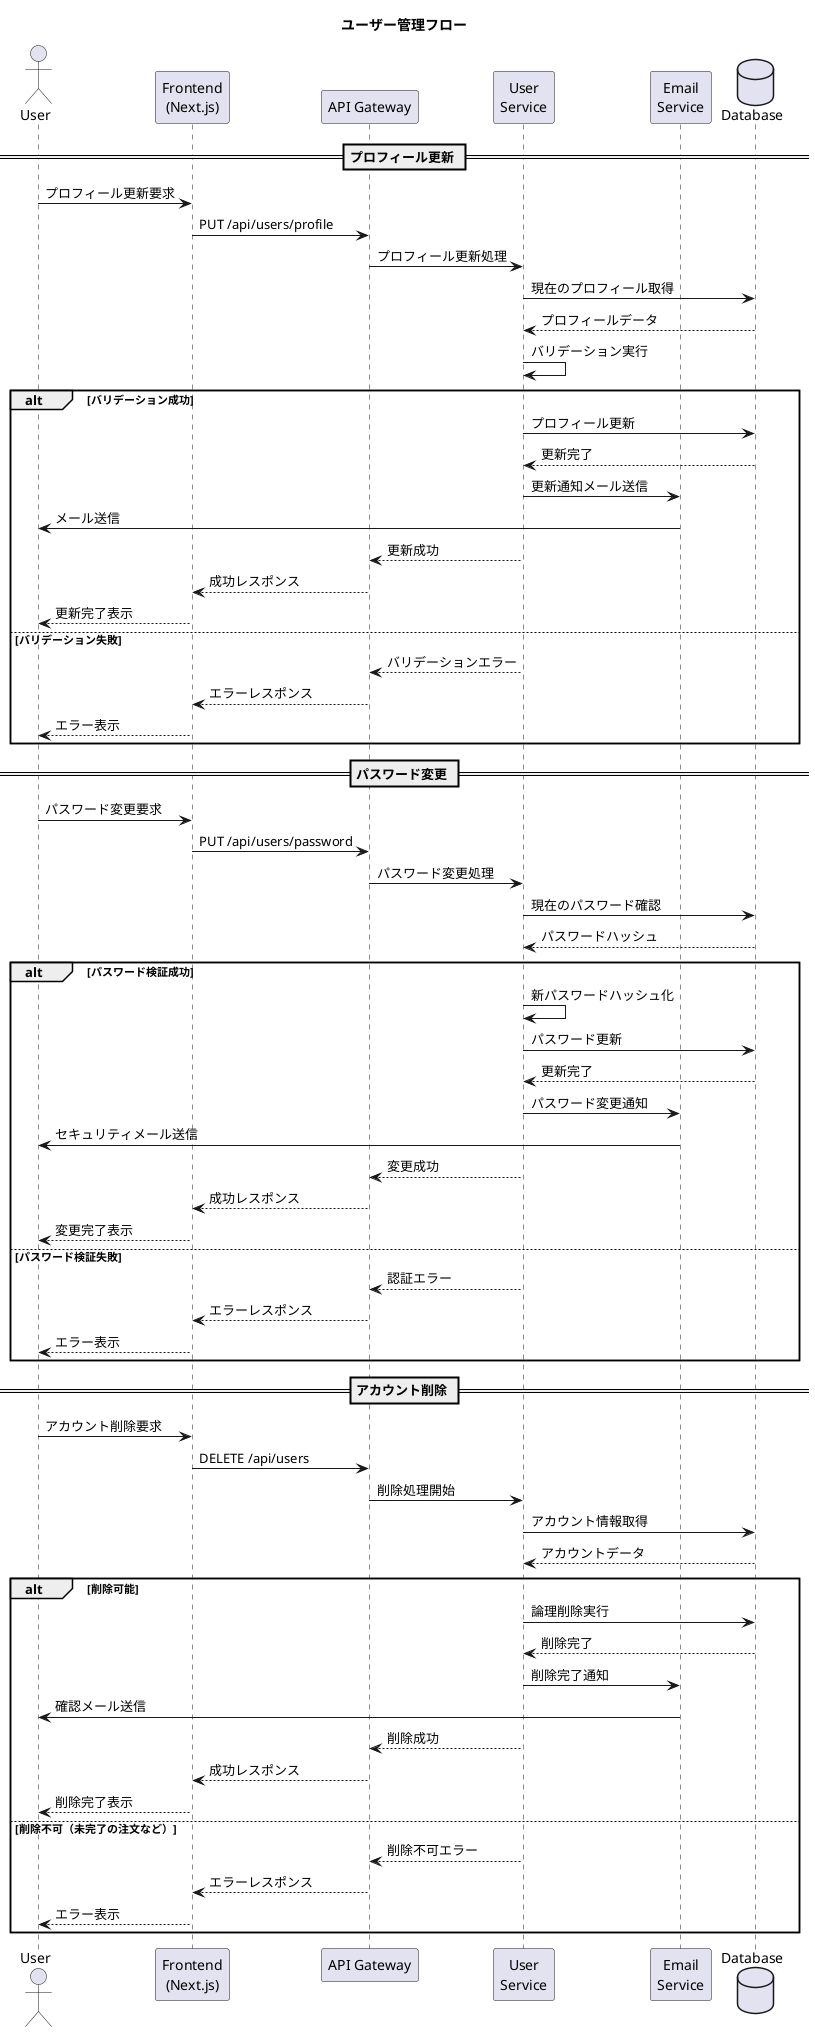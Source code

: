 @startuml
title ユーザー管理フロー

actor User
participant "Frontend\n(Next.js)" as Frontend
participant "API Gateway" as Gateway
participant "User\nService" as UserService
participant "Email\nService" as EmailService
database "Database" as DB

== プロフィール更新 ==
User -> Frontend: プロフィール更新要求
Frontend -> Gateway: PUT /api/users/profile
Gateway -> UserService: プロフィール更新処理

UserService -> DB: 現在のプロフィール取得
DB --> UserService: プロフィールデータ
UserService -> UserService: バリデーション実行

alt バリデーション成功
    UserService -> DB: プロフィール更新
    DB --> UserService: 更新完了
    UserService -> EmailService: 更新通知メール送信
    EmailService -> User: メール送信
    UserService --> Gateway: 更新成功
    Gateway --> Frontend: 成功レスポンス
    Frontend --> User: 更新完了表示
else バリデーション失敗
    UserService --> Gateway: バリデーションエラー
    Gateway --> Frontend: エラーレスポンス
    Frontend --> User: エラー表示
end

== パスワード変更 ==
User -> Frontend: パスワード変更要求
Frontend -> Gateway: PUT /api/users/password
Gateway -> UserService: パスワード変更処理
UserService -> DB: 現在のパスワード確認
DB --> UserService: パスワードハッシュ

alt パスワード検証成功
    UserService -> UserService: 新パスワードハッシュ化
    UserService -> DB: パスワード更新
    DB --> UserService: 更新完了
    UserService -> EmailService: パスワード変更通知
    EmailService -> User: セキュリティメール送信
    UserService --> Gateway: 変更成功
    Gateway --> Frontend: 成功レスポンス
    Frontend --> User: 変更完了表示
else パスワード検証失敗
    UserService --> Gateway: 認証エラー
    Gateway --> Frontend: エラーレスポンス
    Frontend --> User: エラー表示
end

== アカウント削除 ==
User -> Frontend: アカウント削除要求
Frontend -> Gateway: DELETE /api/users
Gateway -> UserService: 削除処理開始

UserService -> DB: アカウント情報取得
DB --> UserService: アカウントデータ

alt 削除可能
    UserService -> DB: 論理削除実行
    DB --> UserService: 削除完了
    UserService -> EmailService: 削除完了通知
    EmailService -> User: 確認メール送信
    UserService --> Gateway: 削除成功
    Gateway --> Frontend: 成功レスポンス
    Frontend --> User: 削除完了表示
else 削除不可（未完了の注文など）
    UserService --> Gateway: 削除不可エラー
    Gateway --> Frontend: エラーレスポンス
    Frontend --> User: エラー表示
end

@enduml